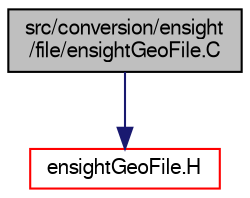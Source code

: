 digraph "src/conversion/ensight/file/ensightGeoFile.C"
{
  bgcolor="transparent";
  edge [fontname="FreeSans",fontsize="10",labelfontname="FreeSans",labelfontsize="10"];
  node [fontname="FreeSans",fontsize="10",shape=record];
  Node0 [label="src/conversion/ensight\l/file/ensightGeoFile.C",height=0.2,width=0.4,color="black", fillcolor="grey75", style="filled", fontcolor="black"];
  Node0 -> Node1 [color="midnightblue",fontsize="10",style="solid",fontname="FreeSans"];
  Node1 [label="ensightGeoFile.H",height=0.2,width=0.4,color="red",URL="$a00146.html"];
}
